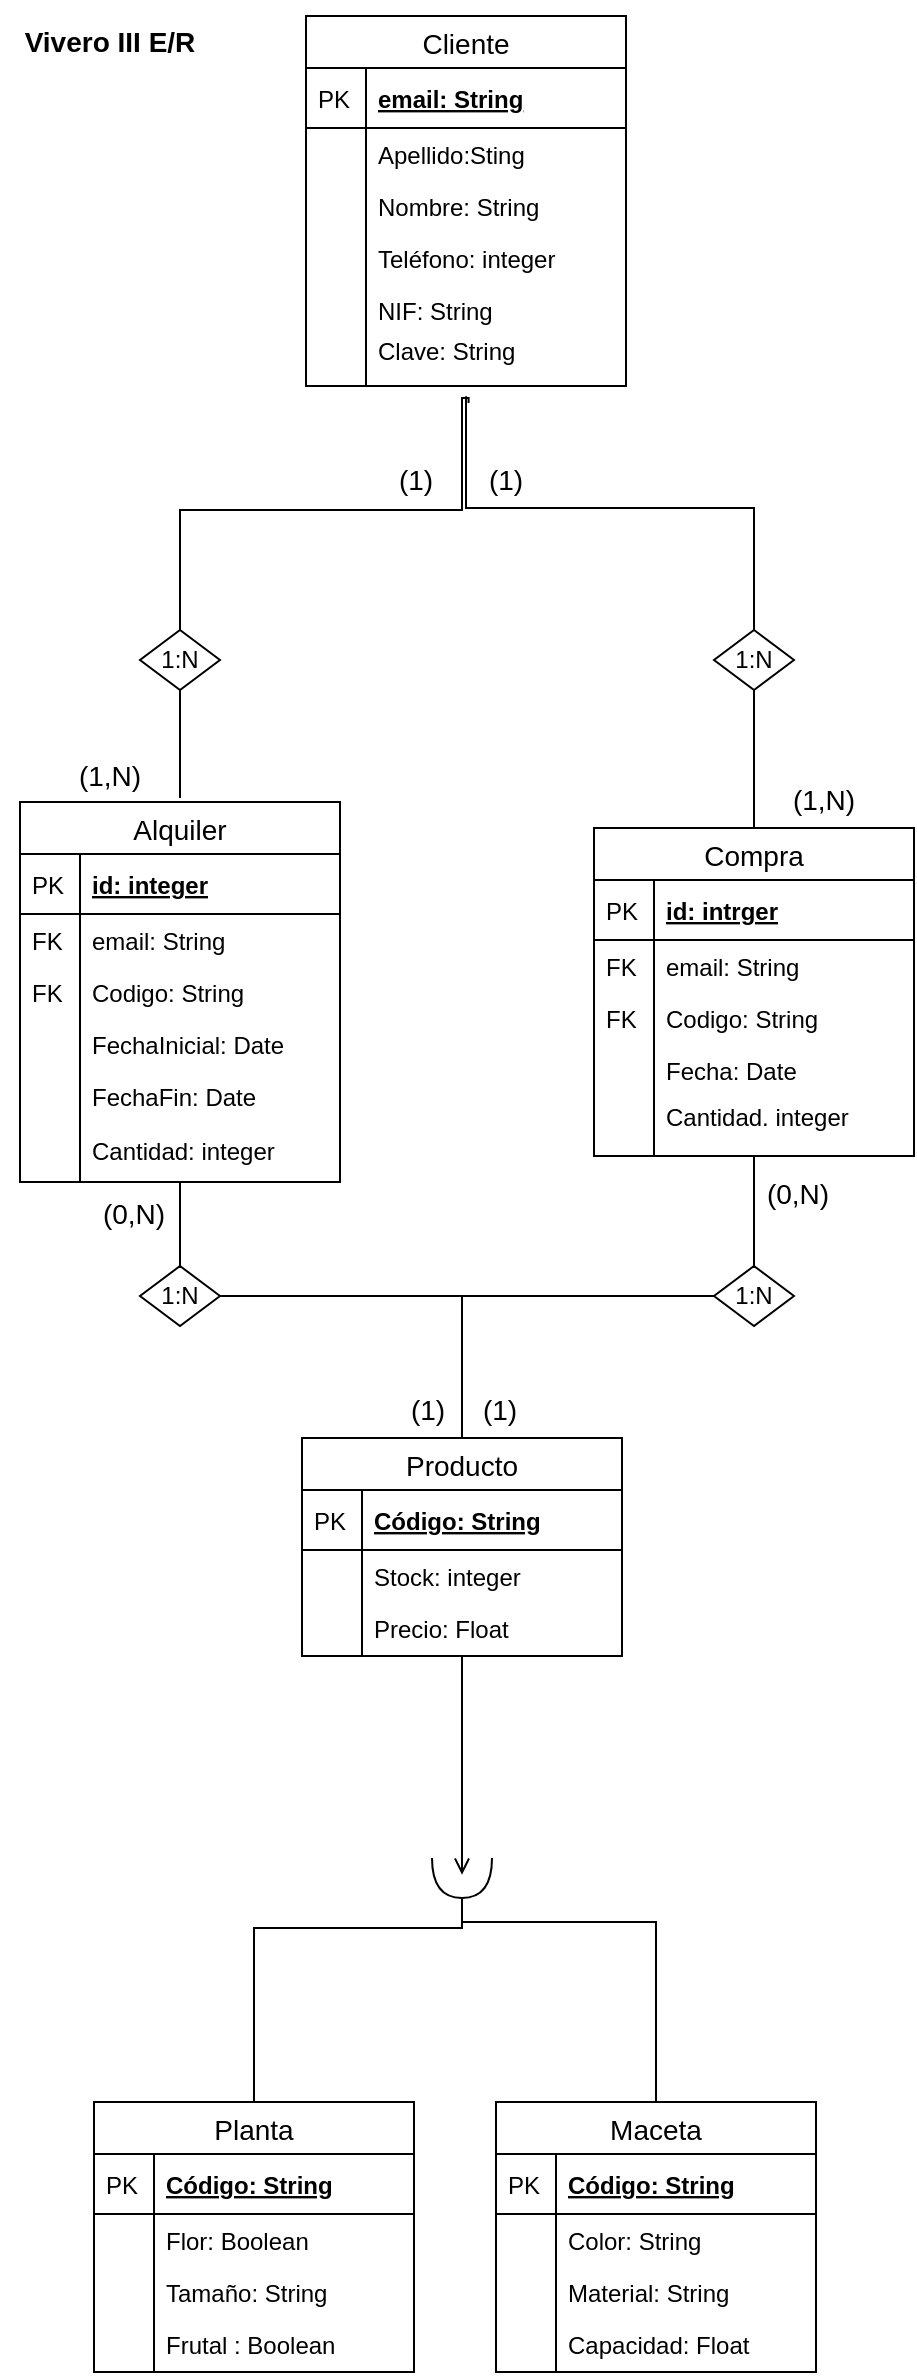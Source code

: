 <mxfile version="13.1.3" type="device"><diagram id="C5RBs43oDa-KdzZeNtuy" name="Page-1"><mxGraphModel dx="1209" dy="675" grid="0" gridSize="10" guides="1" tooltips="1" connect="1" arrows="1" fold="1" page="1" pageScale="1" pageWidth="1169" pageHeight="1654" background="#FFFFFF" math="0" shadow="0"><root><mxCell id="WIyWlLk6GJQsqaUBKTNV-0"/><mxCell id="WIyWlLk6GJQsqaUBKTNV-1" parent="WIyWlLk6GJQsqaUBKTNV-0"/><mxCell id="kn2Mh18gs2mvlW51bzr8-15" style="edgeStyle=orthogonalEdgeStyle;rounded=0;orthogonalLoop=1;jettySize=auto;html=1;endArrow=none;endFill=0;" parent="WIyWlLk6GJQsqaUBKTNV-1" source="9QsD1Dq1GooLeblat5jE-115" edge="1"><mxGeometry relative="1" as="geometry"><mxPoint x="261" y="959" as="targetPoint"/><mxPoint x="331" y="989" as="sourcePoint"/><Array as="points"><mxPoint x="358" y="971"/><mxPoint x="261" y="971"/></Array></mxGeometry></mxCell><mxCell id="kn2Mh18gs2mvlW51bzr8-14" style="edgeStyle=orthogonalEdgeStyle;rounded=0;orthogonalLoop=1;jettySize=auto;html=1;exitX=0.5;exitY=0;exitDx=0;exitDy=0;endArrow=none;endFill=0;" parent="WIyWlLk6GJQsqaUBKTNV-1" source="9QsD1Dq1GooLeblat5jE-128" edge="1"><mxGeometry relative="1" as="geometry"><mxPoint x="261" y="959" as="targetPoint"/><Array as="points"><mxPoint x="157" y="974"/><mxPoint x="261" y="974"/></Array><mxPoint x="191" y="989" as="sourcePoint"/></mxGeometry></mxCell><mxCell id="9QsD1Dq1GooLeblat5jE-112" style="edgeStyle=orthogonalEdgeStyle;rounded=0;orthogonalLoop=1;jettySize=auto;html=1;entryX=0.5;entryY=0;entryDx=0;entryDy=0;endArrow=none;endFill=0;" parent="WIyWlLk6GJQsqaUBKTNV-1" source="kn2Mh18gs2mvlW51bzr8-6" target="9QsD1Dq1GooLeblat5jE-93" edge="1"><mxGeometry relative="1" as="geometry"/></mxCell><mxCell id="kn2Mh18gs2mvlW51bzr8-6" value="1:N" style="shape=rhombus;perimeter=rhombusPerimeter;whiteSpace=wrap;html=1;align=center;" parent="WIyWlLk6GJQsqaUBKTNV-1" vertex="1"><mxGeometry x="387" y="643" width="40" height="30" as="geometry"/></mxCell><mxCell id="9QsD1Dq1GooLeblat5jE-113" style="edgeStyle=orthogonalEdgeStyle;rounded=0;orthogonalLoop=1;jettySize=auto;html=1;endArrow=none;endFill=0;" parent="WIyWlLk6GJQsqaUBKTNV-1" source="kn2Mh18gs2mvlW51bzr8-7" target="9QsD1Dq1GooLeblat5jE-93" edge="1"><mxGeometry relative="1" as="geometry"/></mxCell><mxCell id="kn2Mh18gs2mvlW51bzr8-7" value="1:N" style="shape=rhombus;perimeter=rhombusPerimeter;whiteSpace=wrap;html=1;align=center;" parent="WIyWlLk6GJQsqaUBKTNV-1" vertex="1"><mxGeometry x="100" y="643" width="40" height="30" as="geometry"/></mxCell><mxCell id="9QsD1Dq1GooLeblat5jE-54" style="edgeStyle=orthogonalEdgeStyle;rounded=0;orthogonalLoop=1;jettySize=auto;html=1;entryX=0.5;entryY=0;entryDx=0;entryDy=0;endArrow=none;endFill=0;" parent="WIyWlLk6GJQsqaUBKTNV-1" source="kn2Mh18gs2mvlW51bzr8-8" edge="1"><mxGeometry relative="1" as="geometry"><mxPoint x="120" y="409" as="targetPoint"/></mxGeometry></mxCell><mxCell id="kn2Mh18gs2mvlW51bzr8-8" value="1:N" style="shape=rhombus;perimeter=rhombusPerimeter;whiteSpace=wrap;html=1;align=center;" parent="WIyWlLk6GJQsqaUBKTNV-1" vertex="1"><mxGeometry x="100" y="325" width="40" height="30" as="geometry"/></mxCell><mxCell id="9QsD1Dq1GooLeblat5jE-87" style="edgeStyle=orthogonalEdgeStyle;rounded=0;orthogonalLoop=1;jettySize=auto;html=1;endArrow=none;endFill=0;" parent="WIyWlLk6GJQsqaUBKTNV-1" source="kn2Mh18gs2mvlW51bzr8-9" target="9QsD1Dq1GooLeblat5jE-74" edge="1"><mxGeometry relative="1" as="geometry"/></mxCell><mxCell id="kn2Mh18gs2mvlW51bzr8-9" value="1:N" style="shape=rhombus;perimeter=rhombusPerimeter;whiteSpace=wrap;html=1;align=center;" parent="WIyWlLk6GJQsqaUBKTNV-1" vertex="1"><mxGeometry x="387" y="325" width="40" height="30" as="geometry"/></mxCell><mxCell id="kn2Mh18gs2mvlW51bzr8-12" value="" style="endArrow=none;html=1;curved=1;" parent="WIyWlLk6GJQsqaUBKTNV-1" edge="1"><mxGeometry relative="1" as="geometry"><mxPoint x="246" y="939" as="sourcePoint"/><mxPoint x="276" y="939" as="targetPoint"/><Array as="points"><mxPoint x="246" y="959"/><mxPoint x="276" y="959"/></Array></mxGeometry></mxCell><mxCell id="kn2Mh18gs2mvlW51bzr8-27" value="(1,N)" style="text;align=center;verticalAlign=middle;spacingLeft=4;spacingRight=4;rotatable=0;points=[[0,0.5],[1,0.5]];portConstraint=eastwest;fontSize=14;" parent="WIyWlLk6GJQsqaUBKTNV-1" vertex="1"><mxGeometry x="427" y="399" width="30" height="20" as="geometry"/></mxCell><mxCell id="kn2Mh18gs2mvlW51bzr8-28" value="(1)" style="text;align=center;verticalAlign=middle;spacingLeft=4;spacingRight=4;rotatable=0;points=[[0,0.5],[1,0.5]];portConstraint=eastwest;fontSize=14;" parent="WIyWlLk6GJQsqaUBKTNV-1" vertex="1"><mxGeometry x="268" y="239" width="30" height="20" as="geometry"/></mxCell><mxCell id="kn2Mh18gs2mvlW51bzr8-30" value="(0,N)" style="text;align=center;verticalAlign=middle;spacingLeft=4;spacingRight=4;rotatable=0;points=[[0,0.5],[1,0.5]];portConstraint=eastwest;fontSize=14;" parent="WIyWlLk6GJQsqaUBKTNV-1" vertex="1"><mxGeometry x="82" y="606" width="30" height="20" as="geometry"/></mxCell><mxCell id="kn2Mh18gs2mvlW51bzr8-31" value="(0,N)" style="text;align=center;verticalAlign=middle;spacingLeft=4;spacingRight=4;rotatable=0;points=[[0,0.5],[1,0.5]];portConstraint=eastwest;fontSize=14;" parent="WIyWlLk6GJQsqaUBKTNV-1" vertex="1"><mxGeometry x="414" y="596" width="30" height="20" as="geometry"/></mxCell><mxCell id="kn2Mh18gs2mvlW51bzr8-34" value="Vivero III E/R" style="text;align=center;verticalAlign=middle;spacingLeft=4;spacingRight=4;rotatable=0;points=[[0,0.5],[1,0.5]];portConstraint=eastwest;fontSize=14;fontStyle=1" parent="WIyWlLk6GJQsqaUBKTNV-1" vertex="1"><mxGeometry x="30" y="10" width="110" height="40" as="geometry"/></mxCell><mxCell id="9QsD1Dq1GooLeblat5jE-13" style="edgeStyle=orthogonalEdgeStyle;rounded=0;orthogonalLoop=1;jettySize=auto;html=1;entryX=0.5;entryY=0;entryDx=0;entryDy=0;endArrow=none;endFill=0;exitX=0.508;exitY=1.167;exitDx=0;exitDy=0;exitPerimeter=0;" parent="WIyWlLk6GJQsqaUBKTNV-1" source="9QsD1Dq1GooLeblat5jE-9" target="kn2Mh18gs2mvlW51bzr8-8" edge="1"><mxGeometry relative="1" as="geometry"><Array as="points"><mxPoint x="261" y="209"/><mxPoint x="261" y="265"/><mxPoint x="120" y="265"/></Array></mxGeometry></mxCell><mxCell id="9QsD1Dq1GooLeblat5jE-14" style="edgeStyle=orthogonalEdgeStyle;rounded=0;orthogonalLoop=1;jettySize=auto;html=1;entryX=0.5;entryY=0;entryDx=0;entryDy=0;endArrow=none;endFill=0;exitX=0.5;exitY=1.1;exitDx=0;exitDy=0;exitPerimeter=0;" parent="WIyWlLk6GJQsqaUBKTNV-1" source="9QsD1Dq1GooLeblat5jE-9" target="kn2Mh18gs2mvlW51bzr8-9" edge="1"><mxGeometry relative="1" as="geometry"><Array as="points"><mxPoint x="263" y="208"/><mxPoint x="263" y="264"/><mxPoint x="407" y="264"/></Array></mxGeometry></mxCell><mxCell id="9QsD1Dq1GooLeblat5jE-89" style="edgeStyle=orthogonalEdgeStyle;rounded=0;orthogonalLoop=1;jettySize=auto;html=1;endArrow=none;endFill=0;" parent="WIyWlLk6GJQsqaUBKTNV-1" source="9QsD1Dq1GooLeblat5jE-57" target="kn2Mh18gs2mvlW51bzr8-7" edge="1"><mxGeometry relative="1" as="geometry"/></mxCell><mxCell id="9QsD1Dq1GooLeblat5jE-57" value="Alquiler" style="swimlane;fontStyle=0;childLayout=stackLayout;horizontal=1;startSize=26;horizontalStack=0;resizeParent=1;resizeParentMax=0;resizeLast=0;collapsible=1;marginBottom=0;align=center;fontSize=14;" parent="WIyWlLk6GJQsqaUBKTNV-1" vertex="1"><mxGeometry x="40" y="411" width="160" height="190" as="geometry"/></mxCell><mxCell id="9QsD1Dq1GooLeblat5jE-58" value="id: integer" style="shape=partialRectangle;top=0;left=0;right=0;bottom=1;align=left;verticalAlign=middle;fillColor=none;spacingLeft=34;spacingRight=4;overflow=hidden;rotatable=0;points=[[0,0.5],[1,0.5]];portConstraint=eastwest;dropTarget=0;fontStyle=5;fontSize=12;" parent="9QsD1Dq1GooLeblat5jE-57" vertex="1"><mxGeometry y="26" width="160" height="30" as="geometry"/></mxCell><mxCell id="9QsD1Dq1GooLeblat5jE-59" value="PK" style="shape=partialRectangle;top=0;left=0;bottom=0;fillColor=none;align=left;verticalAlign=middle;spacingLeft=4;spacingRight=4;overflow=hidden;rotatable=0;points=[];portConstraint=eastwest;part=1;fontSize=12;" parent="9QsD1Dq1GooLeblat5jE-58" vertex="1" connectable="0"><mxGeometry width="30" height="30" as="geometry"/></mxCell><mxCell id="9QsD1Dq1GooLeblat5jE-60" value="email: String" style="shape=partialRectangle;top=0;left=0;right=0;bottom=0;align=left;verticalAlign=top;fillColor=none;spacingLeft=34;spacingRight=4;overflow=hidden;rotatable=0;points=[[0,0.5],[1,0.5]];portConstraint=eastwest;dropTarget=0;fontSize=12;" parent="9QsD1Dq1GooLeblat5jE-57" vertex="1"><mxGeometry y="56" width="160" height="26" as="geometry"/></mxCell><mxCell id="9QsD1Dq1GooLeblat5jE-61" value="FK" style="shape=partialRectangle;top=0;left=0;bottom=0;fillColor=none;align=left;verticalAlign=top;spacingLeft=4;spacingRight=4;overflow=hidden;rotatable=0;points=[];portConstraint=eastwest;part=1;fontSize=12;" parent="9QsD1Dq1GooLeblat5jE-60" vertex="1" connectable="0"><mxGeometry width="30" height="26" as="geometry"/></mxCell><mxCell id="9QsD1Dq1GooLeblat5jE-62" value="Codigo: String" style="shape=partialRectangle;top=0;left=0;right=0;bottom=0;align=left;verticalAlign=top;fillColor=none;spacingLeft=34;spacingRight=4;overflow=hidden;rotatable=0;points=[[0,0.5],[1,0.5]];portConstraint=eastwest;dropTarget=0;fontSize=12;" parent="9QsD1Dq1GooLeblat5jE-57" vertex="1"><mxGeometry y="82" width="160" height="26" as="geometry"/></mxCell><mxCell id="9QsD1Dq1GooLeblat5jE-63" value="FK" style="shape=partialRectangle;top=0;left=0;bottom=0;fillColor=none;align=left;verticalAlign=top;spacingLeft=4;spacingRight=4;overflow=hidden;rotatable=0;points=[];portConstraint=eastwest;part=1;fontSize=12;" parent="9QsD1Dq1GooLeblat5jE-62" vertex="1" connectable="0"><mxGeometry width="30" height="26" as="geometry"/></mxCell><mxCell id="9QsD1Dq1GooLeblat5jE-64" value="FechaInicial: Date" style="shape=partialRectangle;top=0;left=0;right=0;bottom=0;align=left;verticalAlign=top;fillColor=none;spacingLeft=34;spacingRight=4;overflow=hidden;rotatable=0;points=[[0,0.5],[1,0.5]];portConstraint=eastwest;dropTarget=0;fontSize=12;" parent="9QsD1Dq1GooLeblat5jE-57" vertex="1"><mxGeometry y="108" width="160" height="26" as="geometry"/></mxCell><mxCell id="9QsD1Dq1GooLeblat5jE-65" value="" style="shape=partialRectangle;top=0;left=0;bottom=0;fillColor=none;align=left;verticalAlign=top;spacingLeft=4;spacingRight=4;overflow=hidden;rotatable=0;points=[];portConstraint=eastwest;part=1;fontSize=12;" parent="9QsD1Dq1GooLeblat5jE-64" vertex="1" connectable="0"><mxGeometry width="30" height="26" as="geometry"/></mxCell><mxCell id="9QsD1Dq1GooLeblat5jE-70" value="FechaFin: Date" style="shape=partialRectangle;top=0;left=0;right=0;bottom=0;align=left;verticalAlign=top;fillColor=none;spacingLeft=34;spacingRight=4;overflow=hidden;rotatable=0;points=[[0,0.5],[1,0.5]];portConstraint=eastwest;dropTarget=0;fontSize=12;" parent="9QsD1Dq1GooLeblat5jE-57" vertex="1"><mxGeometry y="134" width="160" height="55" as="geometry"/></mxCell><mxCell id="9QsD1Dq1GooLeblat5jE-71" value="" style="shape=partialRectangle;top=0;left=0;bottom=0;fillColor=none;align=left;verticalAlign=top;spacingLeft=4;spacingRight=4;overflow=hidden;rotatable=0;points=[];portConstraint=eastwest;part=1;fontSize=12;" parent="9QsD1Dq1GooLeblat5jE-70" vertex="1" connectable="0"><mxGeometry width="30" height="55.0" as="geometry"/></mxCell><mxCell id="9QsD1Dq1GooLeblat5jE-66" value="" style="shape=partialRectangle;top=0;left=0;right=0;bottom=0;align=left;verticalAlign=top;fillColor=none;spacingLeft=34;spacingRight=4;overflow=hidden;rotatable=0;points=[[0,0.5],[1,0.5]];portConstraint=eastwest;dropTarget=0;fontSize=12;" parent="9QsD1Dq1GooLeblat5jE-57" vertex="1"><mxGeometry y="189" width="160" height="1" as="geometry"/></mxCell><mxCell id="9QsD1Dq1GooLeblat5jE-67" value="" style="shape=partialRectangle;top=0;left=0;bottom=0;fillColor=none;align=left;verticalAlign=top;spacingLeft=4;spacingRight=4;overflow=hidden;rotatable=0;points=[];portConstraint=eastwest;part=1;fontSize=12;" parent="9QsD1Dq1GooLeblat5jE-66" vertex="1" connectable="0"><mxGeometry width="30" height="1" as="geometry"/></mxCell><mxCell id="9QsD1Dq1GooLeblat5jE-90" style="edgeStyle=orthogonalEdgeStyle;rounded=0;orthogonalLoop=1;jettySize=auto;html=1;endArrow=none;endFill=0;" parent="WIyWlLk6GJQsqaUBKTNV-1" source="9QsD1Dq1GooLeblat5jE-74" target="kn2Mh18gs2mvlW51bzr8-6" edge="1"><mxGeometry relative="1" as="geometry"/></mxCell><mxCell id="9QsD1Dq1GooLeblat5jE-74" value="Compra" style="swimlane;fontStyle=0;childLayout=stackLayout;horizontal=1;startSize=26;horizontalStack=0;resizeParent=1;resizeParentMax=0;resizeLast=0;collapsible=1;marginBottom=0;align=center;fontSize=14;" parent="WIyWlLk6GJQsqaUBKTNV-1" vertex="1"><mxGeometry x="327" y="424" width="160" height="164" as="geometry"/></mxCell><mxCell id="9QsD1Dq1GooLeblat5jE-75" value="id: intrger" style="shape=partialRectangle;top=0;left=0;right=0;bottom=1;align=left;verticalAlign=middle;fillColor=none;spacingLeft=34;spacingRight=4;overflow=hidden;rotatable=0;points=[[0,0.5],[1,0.5]];portConstraint=eastwest;dropTarget=0;fontStyle=5;fontSize=12;" parent="9QsD1Dq1GooLeblat5jE-74" vertex="1"><mxGeometry y="26" width="160" height="30" as="geometry"/></mxCell><mxCell id="9QsD1Dq1GooLeblat5jE-76" value="PK" style="shape=partialRectangle;top=0;left=0;bottom=0;fillColor=none;align=left;verticalAlign=middle;spacingLeft=4;spacingRight=4;overflow=hidden;rotatable=0;points=[];portConstraint=eastwest;part=1;fontSize=12;" parent="9QsD1Dq1GooLeblat5jE-75" vertex="1" connectable="0"><mxGeometry width="30" height="30" as="geometry"/></mxCell><mxCell id="9QsD1Dq1GooLeblat5jE-77" value="email: String" style="shape=partialRectangle;top=0;left=0;right=0;bottom=0;align=left;verticalAlign=top;fillColor=none;spacingLeft=34;spacingRight=4;overflow=hidden;rotatable=0;points=[[0,0.5],[1,0.5]];portConstraint=eastwest;dropTarget=0;fontSize=12;" parent="9QsD1Dq1GooLeblat5jE-74" vertex="1"><mxGeometry y="56" width="160" height="26" as="geometry"/></mxCell><mxCell id="9QsD1Dq1GooLeblat5jE-78" value="FK" style="shape=partialRectangle;top=0;left=0;bottom=0;fillColor=none;align=left;verticalAlign=top;spacingLeft=4;spacingRight=4;overflow=hidden;rotatable=0;points=[];portConstraint=eastwest;part=1;fontSize=12;" parent="9QsD1Dq1GooLeblat5jE-77" vertex="1" connectable="0"><mxGeometry width="30" height="26" as="geometry"/></mxCell><mxCell id="9QsD1Dq1GooLeblat5jE-79" value="Codigo: String" style="shape=partialRectangle;top=0;left=0;right=0;bottom=0;align=left;verticalAlign=top;fillColor=none;spacingLeft=34;spacingRight=4;overflow=hidden;rotatable=0;points=[[0,0.5],[1,0.5]];portConstraint=eastwest;dropTarget=0;fontSize=12;" parent="9QsD1Dq1GooLeblat5jE-74" vertex="1"><mxGeometry y="82" width="160" height="26" as="geometry"/></mxCell><mxCell id="9QsD1Dq1GooLeblat5jE-80" value="FK" style="shape=partialRectangle;top=0;left=0;bottom=0;fillColor=none;align=left;verticalAlign=top;spacingLeft=4;spacingRight=4;overflow=hidden;rotatable=0;points=[];portConstraint=eastwest;part=1;fontSize=12;" parent="9QsD1Dq1GooLeblat5jE-79" vertex="1" connectable="0"><mxGeometry width="30" height="26" as="geometry"/></mxCell><mxCell id="9QsD1Dq1GooLeblat5jE-81" value="Fecha: Date" style="shape=partialRectangle;top=0;left=0;right=0;bottom=0;align=left;verticalAlign=top;fillColor=none;spacingLeft=34;spacingRight=4;overflow=hidden;rotatable=0;points=[[0,0.5],[1,0.5]];portConstraint=eastwest;dropTarget=0;fontSize=12;" parent="9QsD1Dq1GooLeblat5jE-74" vertex="1"><mxGeometry y="108" width="160" height="55" as="geometry"/></mxCell><mxCell id="9QsD1Dq1GooLeblat5jE-82" value="" style="shape=partialRectangle;top=0;left=0;bottom=0;fillColor=none;align=left;verticalAlign=top;spacingLeft=4;spacingRight=4;overflow=hidden;rotatable=0;points=[];portConstraint=eastwest;part=1;fontSize=12;" parent="9QsD1Dq1GooLeblat5jE-81" vertex="1" connectable="0"><mxGeometry width="30" height="55" as="geometry"/></mxCell><mxCell id="9QsD1Dq1GooLeblat5jE-85" value="" style="shape=partialRectangle;top=0;left=0;right=0;bottom=0;align=left;verticalAlign=top;fillColor=none;spacingLeft=34;spacingRight=4;overflow=hidden;rotatable=0;points=[[0,0.5],[1,0.5]];portConstraint=eastwest;dropTarget=0;fontSize=12;" parent="9QsD1Dq1GooLeblat5jE-74" vertex="1"><mxGeometry y="163" width="160" height="1" as="geometry"/></mxCell><mxCell id="9QsD1Dq1GooLeblat5jE-86" value="" style="shape=partialRectangle;top=0;left=0;bottom=0;fillColor=none;align=left;verticalAlign=top;spacingLeft=4;spacingRight=4;overflow=hidden;rotatable=0;points=[];portConstraint=eastwest;part=1;fontSize=12;" parent="9QsD1Dq1GooLeblat5jE-85" vertex="1" connectable="0"><mxGeometry width="30" height="1" as="geometry"/></mxCell><mxCell id="9QsD1Dq1GooLeblat5jE-114" style="edgeStyle=orthogonalEdgeStyle;rounded=0;orthogonalLoop=1;jettySize=auto;html=1;endArrow=open;endFill=0;" parent="WIyWlLk6GJQsqaUBKTNV-1" source="9QsD1Dq1GooLeblat5jE-93" edge="1"><mxGeometry relative="1" as="geometry"><mxPoint x="261" y="947.333" as="targetPoint"/></mxGeometry></mxCell><mxCell id="9QsD1Dq1GooLeblat5jE-0" value="Cliente" style="swimlane;fontStyle=0;childLayout=stackLayout;horizontal=1;startSize=26;horizontalStack=0;resizeParent=1;resizeParentMax=0;resizeLast=0;collapsible=1;marginBottom=0;align=center;fontSize=14;" parent="WIyWlLk6GJQsqaUBKTNV-1" vertex="1"><mxGeometry x="183" y="18" width="160" height="185" as="geometry"/></mxCell><mxCell id="9QsD1Dq1GooLeblat5jE-1" value="email: String" style="shape=partialRectangle;top=0;left=0;right=0;bottom=1;align=left;verticalAlign=middle;fillColor=none;spacingLeft=34;spacingRight=4;overflow=hidden;rotatable=0;points=[[0,0.5],[1,0.5]];portConstraint=eastwest;dropTarget=0;fontStyle=5;fontSize=12;" parent="9QsD1Dq1GooLeblat5jE-0" vertex="1"><mxGeometry y="26" width="160" height="30" as="geometry"/></mxCell><mxCell id="9QsD1Dq1GooLeblat5jE-2" value="PK" style="shape=partialRectangle;top=0;left=0;bottom=0;fillColor=none;align=left;verticalAlign=middle;spacingLeft=4;spacingRight=4;overflow=hidden;rotatable=0;points=[];portConstraint=eastwest;part=1;fontSize=12;" parent="9QsD1Dq1GooLeblat5jE-1" vertex="1" connectable="0"><mxGeometry width="30" height="30" as="geometry"/></mxCell><mxCell id="9QsD1Dq1GooLeblat5jE-5" value="Apellido:Sting" style="shape=partialRectangle;top=0;left=0;right=0;bottom=0;align=left;verticalAlign=top;fillColor=none;spacingLeft=34;spacingRight=4;overflow=hidden;rotatable=0;points=[[0,0.5],[1,0.5]];portConstraint=eastwest;dropTarget=0;fontSize=12;" parent="9QsD1Dq1GooLeblat5jE-0" vertex="1"><mxGeometry y="56" width="160" height="26" as="geometry"/></mxCell><mxCell id="9QsD1Dq1GooLeblat5jE-6" value="" style="shape=partialRectangle;top=0;left=0;bottom=0;fillColor=none;align=left;verticalAlign=top;spacingLeft=4;spacingRight=4;overflow=hidden;rotatable=0;points=[];portConstraint=eastwest;part=1;fontSize=12;" parent="9QsD1Dq1GooLeblat5jE-5" vertex="1" connectable="0"><mxGeometry width="30" height="26" as="geometry"/></mxCell><mxCell id="9QsD1Dq1GooLeblat5jE-3" value="Nombre: String" style="shape=partialRectangle;top=0;left=0;right=0;bottom=0;align=left;verticalAlign=top;fillColor=none;spacingLeft=34;spacingRight=4;overflow=hidden;rotatable=0;points=[[0,0.5],[1,0.5]];portConstraint=eastwest;dropTarget=0;fontSize=12;" parent="9QsD1Dq1GooLeblat5jE-0" vertex="1"><mxGeometry y="82" width="160" height="26" as="geometry"/></mxCell><mxCell id="9QsD1Dq1GooLeblat5jE-4" value="" style="shape=partialRectangle;top=0;left=0;bottom=0;fillColor=none;align=left;verticalAlign=top;spacingLeft=4;spacingRight=4;overflow=hidden;rotatable=0;points=[];portConstraint=eastwest;part=1;fontSize=12;" parent="9QsD1Dq1GooLeblat5jE-3" vertex="1" connectable="0"><mxGeometry width="30" height="26" as="geometry"/></mxCell><mxCell id="9QsD1Dq1GooLeblat5jE-7" value="Teléfono: integer" style="shape=partialRectangle;top=0;left=0;right=0;bottom=0;align=left;verticalAlign=top;fillColor=none;spacingLeft=34;spacingRight=4;overflow=hidden;rotatable=0;points=[[0,0.5],[1,0.5]];portConstraint=eastwest;dropTarget=0;fontSize=12;" parent="9QsD1Dq1GooLeblat5jE-0" vertex="1"><mxGeometry y="108" width="160" height="26" as="geometry"/></mxCell><mxCell id="9QsD1Dq1GooLeblat5jE-8" value="" style="shape=partialRectangle;top=0;left=0;bottom=0;fillColor=none;align=left;verticalAlign=top;spacingLeft=4;spacingRight=4;overflow=hidden;rotatable=0;points=[];portConstraint=eastwest;part=1;fontSize=12;" parent="9QsD1Dq1GooLeblat5jE-7" vertex="1" connectable="0"><mxGeometry width="30" height="26" as="geometry"/></mxCell><mxCell id="9QsD1Dq1GooLeblat5jE-9" value="NIF: String" style="shape=partialRectangle;top=0;left=0;right=0;bottom=0;align=left;verticalAlign=top;fillColor=none;spacingLeft=34;spacingRight=4;overflow=hidden;rotatable=0;points=[[0,0.5],[1,0.5]];portConstraint=eastwest;dropTarget=0;fontSize=12;" parent="9QsD1Dq1GooLeblat5jE-0" vertex="1"><mxGeometry y="134" width="160" height="51" as="geometry"/></mxCell><mxCell id="9QsD1Dq1GooLeblat5jE-10" value="" style="shape=partialRectangle;top=0;left=0;bottom=0;fillColor=none;align=left;verticalAlign=top;spacingLeft=4;spacingRight=4;overflow=hidden;rotatable=0;points=[];portConstraint=eastwest;part=1;fontSize=12;" parent="9QsD1Dq1GooLeblat5jE-9" vertex="1" connectable="0"><mxGeometry width="30" height="51.0" as="geometry"/></mxCell><mxCell id="9QsD1Dq1GooLeblat5jE-93" value="Producto" style="swimlane;fontStyle=0;childLayout=stackLayout;horizontal=1;startSize=26;horizontalStack=0;resizeParent=1;resizeParentMax=0;resizeLast=0;collapsible=1;marginBottom=0;align=center;fontSize=14;" parent="WIyWlLk6GJQsqaUBKTNV-1" vertex="1"><mxGeometry x="181" y="729" width="160" height="109" as="geometry"/></mxCell><mxCell id="9QsD1Dq1GooLeblat5jE-94" value="Código: String" style="shape=partialRectangle;top=0;left=0;right=0;bottom=1;align=left;verticalAlign=middle;fillColor=none;spacingLeft=34;spacingRight=4;overflow=hidden;rotatable=0;points=[[0,0.5],[1,0.5]];portConstraint=eastwest;dropTarget=0;fontStyle=5;fontSize=12;" parent="9QsD1Dq1GooLeblat5jE-93" vertex="1"><mxGeometry y="26" width="160" height="30" as="geometry"/></mxCell><mxCell id="9QsD1Dq1GooLeblat5jE-95" value="PK" style="shape=partialRectangle;top=0;left=0;bottom=0;fillColor=none;align=left;verticalAlign=middle;spacingLeft=4;spacingRight=4;overflow=hidden;rotatable=0;points=[];portConstraint=eastwest;part=1;fontSize=12;" parent="9QsD1Dq1GooLeblat5jE-94" vertex="1" connectable="0"><mxGeometry width="30" height="30" as="geometry"/></mxCell><mxCell id="9QsD1Dq1GooLeblat5jE-96" value="Stock: integer" style="shape=partialRectangle;top=0;left=0;right=0;bottom=0;align=left;verticalAlign=top;fillColor=none;spacingLeft=34;spacingRight=4;overflow=hidden;rotatable=0;points=[[0,0.5],[1,0.5]];portConstraint=eastwest;dropTarget=0;fontSize=12;" parent="9QsD1Dq1GooLeblat5jE-93" vertex="1"><mxGeometry y="56" width="160" height="26" as="geometry"/></mxCell><mxCell id="9QsD1Dq1GooLeblat5jE-97" value="" style="shape=partialRectangle;top=0;left=0;bottom=0;fillColor=none;align=left;verticalAlign=top;spacingLeft=4;spacingRight=4;overflow=hidden;rotatable=0;points=[];portConstraint=eastwest;part=1;fontSize=12;" parent="9QsD1Dq1GooLeblat5jE-96" vertex="1" connectable="0"><mxGeometry width="30" height="26" as="geometry"/></mxCell><mxCell id="9QsD1Dq1GooLeblat5jE-98" value="Precio: Float" style="shape=partialRectangle;top=0;left=0;right=0;bottom=0;align=left;verticalAlign=top;fillColor=none;spacingLeft=34;spacingRight=4;overflow=hidden;rotatable=0;points=[[0,0.5],[1,0.5]];portConstraint=eastwest;dropTarget=0;fontSize=12;" parent="9QsD1Dq1GooLeblat5jE-93" vertex="1"><mxGeometry y="82" width="160" height="26" as="geometry"/></mxCell><mxCell id="9QsD1Dq1GooLeblat5jE-99" value="" style="shape=partialRectangle;top=0;left=0;bottom=0;fillColor=none;align=left;verticalAlign=top;spacingLeft=4;spacingRight=4;overflow=hidden;rotatable=0;points=[];portConstraint=eastwest;part=1;fontSize=12;" parent="9QsD1Dq1GooLeblat5jE-98" vertex="1" connectable="0"><mxGeometry width="30" height="26" as="geometry"/></mxCell><mxCell id="9QsD1Dq1GooLeblat5jE-104" value="" style="shape=partialRectangle;top=0;left=0;right=0;bottom=0;align=left;verticalAlign=top;fillColor=none;spacingLeft=34;spacingRight=4;overflow=hidden;rotatable=0;points=[[0,0.5],[1,0.5]];portConstraint=eastwest;dropTarget=0;fontSize=12;" parent="9QsD1Dq1GooLeblat5jE-93" vertex="1"><mxGeometry y="108" width="160" height="1" as="geometry"/></mxCell><mxCell id="9QsD1Dq1GooLeblat5jE-105" value="" style="shape=partialRectangle;top=0;left=0;bottom=0;fillColor=none;align=left;verticalAlign=top;spacingLeft=4;spacingRight=4;overflow=hidden;rotatable=0;points=[];portConstraint=eastwest;part=1;fontSize=12;" parent="9QsD1Dq1GooLeblat5jE-104" vertex="1" connectable="0"><mxGeometry width="30" height="1" as="geometry"/></mxCell><mxCell id="9QsD1Dq1GooLeblat5jE-106" value="Cantidad: integer" style="shape=partialRectangle;top=0;left=0;right=0;bottom=0;align=left;verticalAlign=top;fillColor=none;spacingLeft=34;spacingRight=4;overflow=hidden;rotatable=0;points=[[0,0.5],[1,0.5]];portConstraint=eastwest;dropTarget=0;fontSize=12;" parent="WIyWlLk6GJQsqaUBKTNV-1" vertex="1"><mxGeometry x="40" y="572" width="160" height="26" as="geometry"/></mxCell><mxCell id="9QsD1Dq1GooLeblat5jE-107" value="" style="shape=partialRectangle;top=0;left=0;bottom=0;fillColor=none;align=left;verticalAlign=top;spacingLeft=4;spacingRight=4;overflow=hidden;rotatable=0;points=[];portConstraint=eastwest;part=1;fontSize=12;" parent="9QsD1Dq1GooLeblat5jE-106" vertex="1" connectable="0"><mxGeometry width="30" height="26" as="geometry"/></mxCell><mxCell id="9QsD1Dq1GooLeblat5jE-108" value="Cantidad. integer" style="shape=partialRectangle;top=0;left=0;right=0;bottom=0;align=left;verticalAlign=top;fillColor=none;spacingLeft=34;spacingRight=4;overflow=hidden;rotatable=0;points=[[0,0.5],[1,0.5]];portConstraint=eastwest;dropTarget=0;fontSize=12;" parent="WIyWlLk6GJQsqaUBKTNV-1" vertex="1"><mxGeometry x="327" y="555" width="160" height="26" as="geometry"/></mxCell><mxCell id="9QsD1Dq1GooLeblat5jE-109" value="" style="shape=partialRectangle;top=0;left=0;bottom=0;fillColor=none;align=left;verticalAlign=top;spacingLeft=4;spacingRight=4;overflow=hidden;rotatable=0;points=[];portConstraint=eastwest;part=1;fontSize=12;" parent="9QsD1Dq1GooLeblat5jE-108" vertex="1" connectable="0"><mxGeometry width="30" height="26" as="geometry"/></mxCell><mxCell id="9QsD1Dq1GooLeblat5jE-115" value="Maceta" style="swimlane;fontStyle=0;childLayout=stackLayout;horizontal=1;startSize=26;horizontalStack=0;resizeParent=1;resizeParentMax=0;resizeLast=0;collapsible=1;marginBottom=0;align=center;fontSize=14;" parent="WIyWlLk6GJQsqaUBKTNV-1" vertex="1"><mxGeometry x="278" y="1061" width="160" height="135" as="geometry"/></mxCell><mxCell id="9QsD1Dq1GooLeblat5jE-116" value="Código: String" style="shape=partialRectangle;top=0;left=0;right=0;bottom=1;align=left;verticalAlign=middle;fillColor=none;spacingLeft=34;spacingRight=4;overflow=hidden;rotatable=0;points=[[0,0.5],[1,0.5]];portConstraint=eastwest;dropTarget=0;fontStyle=5;fontSize=12;" parent="9QsD1Dq1GooLeblat5jE-115" vertex="1"><mxGeometry y="26" width="160" height="30" as="geometry"/></mxCell><mxCell id="9QsD1Dq1GooLeblat5jE-117" value="PK" style="shape=partialRectangle;top=0;left=0;bottom=0;fillColor=none;align=left;verticalAlign=middle;spacingLeft=4;spacingRight=4;overflow=hidden;rotatable=0;points=[];portConstraint=eastwest;part=1;fontSize=12;" parent="9QsD1Dq1GooLeblat5jE-116" vertex="1" connectable="0"><mxGeometry width="30" height="30" as="geometry"/></mxCell><mxCell id="9QsD1Dq1GooLeblat5jE-118" value="Color: String" style="shape=partialRectangle;top=0;left=0;right=0;bottom=0;align=left;verticalAlign=top;fillColor=none;spacingLeft=34;spacingRight=4;overflow=hidden;rotatable=0;points=[[0,0.5],[1,0.5]];portConstraint=eastwest;dropTarget=0;fontSize=12;" parent="9QsD1Dq1GooLeblat5jE-115" vertex="1"><mxGeometry y="56" width="160" height="26" as="geometry"/></mxCell><mxCell id="9QsD1Dq1GooLeblat5jE-119" value="" style="shape=partialRectangle;top=0;left=0;bottom=0;fillColor=none;align=left;verticalAlign=top;spacingLeft=4;spacingRight=4;overflow=hidden;rotatable=0;points=[];portConstraint=eastwest;part=1;fontSize=12;" parent="9QsD1Dq1GooLeblat5jE-118" vertex="1" connectable="0"><mxGeometry width="30" height="26" as="geometry"/></mxCell><mxCell id="9QsD1Dq1GooLeblat5jE-120" value="Material: String" style="shape=partialRectangle;top=0;left=0;right=0;bottom=0;align=left;verticalAlign=top;fillColor=none;spacingLeft=34;spacingRight=4;overflow=hidden;rotatable=0;points=[[0,0.5],[1,0.5]];portConstraint=eastwest;dropTarget=0;fontSize=12;" parent="9QsD1Dq1GooLeblat5jE-115" vertex="1"><mxGeometry y="82" width="160" height="26" as="geometry"/></mxCell><mxCell id="9QsD1Dq1GooLeblat5jE-121" value="" style="shape=partialRectangle;top=0;left=0;bottom=0;fillColor=none;align=left;verticalAlign=top;spacingLeft=4;spacingRight=4;overflow=hidden;rotatable=0;points=[];portConstraint=eastwest;part=1;fontSize=12;" parent="9QsD1Dq1GooLeblat5jE-120" vertex="1" connectable="0"><mxGeometry width="30" height="26" as="geometry"/></mxCell><mxCell id="9QsD1Dq1GooLeblat5jE-122" value="Capacidad: Float" style="shape=partialRectangle;top=0;left=0;right=0;bottom=0;align=left;verticalAlign=top;fillColor=none;spacingLeft=34;spacingRight=4;overflow=hidden;rotatable=0;points=[[0,0.5],[1,0.5]];portConstraint=eastwest;dropTarget=0;fontSize=12;" parent="9QsD1Dq1GooLeblat5jE-115" vertex="1"><mxGeometry y="108" width="160" height="26" as="geometry"/></mxCell><mxCell id="9QsD1Dq1GooLeblat5jE-123" value="" style="shape=partialRectangle;top=0;left=0;bottom=0;fillColor=none;align=left;verticalAlign=top;spacingLeft=4;spacingRight=4;overflow=hidden;rotatable=0;points=[];portConstraint=eastwest;part=1;fontSize=12;" parent="9QsD1Dq1GooLeblat5jE-122" vertex="1" connectable="0"><mxGeometry width="30" height="26" as="geometry"/></mxCell><mxCell id="9QsD1Dq1GooLeblat5jE-126" value="" style="shape=partialRectangle;top=0;left=0;right=0;bottom=0;align=left;verticalAlign=top;fillColor=none;spacingLeft=34;spacingRight=4;overflow=hidden;rotatable=0;points=[[0,0.5],[1,0.5]];portConstraint=eastwest;dropTarget=0;fontSize=12;" parent="9QsD1Dq1GooLeblat5jE-115" vertex="1"><mxGeometry y="134" width="160" height="1" as="geometry"/></mxCell><mxCell id="9QsD1Dq1GooLeblat5jE-127" value="" style="shape=partialRectangle;top=0;left=0;bottom=0;fillColor=none;align=left;verticalAlign=top;spacingLeft=4;spacingRight=4;overflow=hidden;rotatable=0;points=[];portConstraint=eastwest;part=1;fontSize=12;" parent="9QsD1Dq1GooLeblat5jE-126" vertex="1" connectable="0"><mxGeometry width="30" height="1" as="geometry"/></mxCell><mxCell id="9QsD1Dq1GooLeblat5jE-128" value="Planta" style="swimlane;fontStyle=0;childLayout=stackLayout;horizontal=1;startSize=26;horizontalStack=0;resizeParent=1;resizeParentMax=0;resizeLast=0;collapsible=1;marginBottom=0;align=center;fontSize=14;" parent="WIyWlLk6GJQsqaUBKTNV-1" vertex="1"><mxGeometry x="77" y="1061" width="160" height="135" as="geometry"/></mxCell><mxCell id="9QsD1Dq1GooLeblat5jE-129" value="Código: String" style="shape=partialRectangle;top=0;left=0;right=0;bottom=1;align=left;verticalAlign=middle;fillColor=none;spacingLeft=34;spacingRight=4;overflow=hidden;rotatable=0;points=[[0,0.5],[1,0.5]];portConstraint=eastwest;dropTarget=0;fontStyle=5;fontSize=12;" parent="9QsD1Dq1GooLeblat5jE-128" vertex="1"><mxGeometry y="26" width="160" height="30" as="geometry"/></mxCell><mxCell id="9QsD1Dq1GooLeblat5jE-130" value="PK" style="shape=partialRectangle;top=0;left=0;bottom=0;fillColor=none;align=left;verticalAlign=middle;spacingLeft=4;spacingRight=4;overflow=hidden;rotatable=0;points=[];portConstraint=eastwest;part=1;fontSize=12;" parent="9QsD1Dq1GooLeblat5jE-129" vertex="1" connectable="0"><mxGeometry width="30" height="30" as="geometry"/></mxCell><mxCell id="9QsD1Dq1GooLeblat5jE-131" value="Flor: Boolean" style="shape=partialRectangle;top=0;left=0;right=0;bottom=0;align=left;verticalAlign=top;fillColor=none;spacingLeft=34;spacingRight=4;overflow=hidden;rotatable=0;points=[[0,0.5],[1,0.5]];portConstraint=eastwest;dropTarget=0;fontSize=12;" parent="9QsD1Dq1GooLeblat5jE-128" vertex="1"><mxGeometry y="56" width="160" height="26" as="geometry"/></mxCell><mxCell id="9QsD1Dq1GooLeblat5jE-132" value="" style="shape=partialRectangle;top=0;left=0;bottom=0;fillColor=none;align=left;verticalAlign=top;spacingLeft=4;spacingRight=4;overflow=hidden;rotatable=0;points=[];portConstraint=eastwest;part=1;fontSize=12;" parent="9QsD1Dq1GooLeblat5jE-131" vertex="1" connectable="0"><mxGeometry width="30" height="26" as="geometry"/></mxCell><mxCell id="9QsD1Dq1GooLeblat5jE-133" value="Tamaño: String" style="shape=partialRectangle;top=0;left=0;right=0;bottom=0;align=left;verticalAlign=top;fillColor=none;spacingLeft=34;spacingRight=4;overflow=hidden;rotatable=0;points=[[0,0.5],[1,0.5]];portConstraint=eastwest;dropTarget=0;fontSize=12;" parent="9QsD1Dq1GooLeblat5jE-128" vertex="1"><mxGeometry y="82" width="160" height="26" as="geometry"/></mxCell><mxCell id="9QsD1Dq1GooLeblat5jE-134" value="" style="shape=partialRectangle;top=0;left=0;bottom=0;fillColor=none;align=left;verticalAlign=top;spacingLeft=4;spacingRight=4;overflow=hidden;rotatable=0;points=[];portConstraint=eastwest;part=1;fontSize=12;" parent="9QsD1Dq1GooLeblat5jE-133" vertex="1" connectable="0"><mxGeometry width="30" height="26" as="geometry"/></mxCell><mxCell id="9QsD1Dq1GooLeblat5jE-135" value="Frutal : Boolean" style="shape=partialRectangle;top=0;left=0;right=0;bottom=0;align=left;verticalAlign=top;fillColor=none;spacingLeft=34;spacingRight=4;overflow=hidden;rotatable=0;points=[[0,0.5],[1,0.5]];portConstraint=eastwest;dropTarget=0;fontSize=12;" parent="9QsD1Dq1GooLeblat5jE-128" vertex="1"><mxGeometry y="108" width="160" height="26" as="geometry"/></mxCell><mxCell id="9QsD1Dq1GooLeblat5jE-136" value="" style="shape=partialRectangle;top=0;left=0;bottom=0;fillColor=none;align=left;verticalAlign=top;spacingLeft=4;spacingRight=4;overflow=hidden;rotatable=0;points=[];portConstraint=eastwest;part=1;fontSize=12;" parent="9QsD1Dq1GooLeblat5jE-135" vertex="1" connectable="0"><mxGeometry width="30" height="26" as="geometry"/></mxCell><mxCell id="9QsD1Dq1GooLeblat5jE-139" value="" style="shape=partialRectangle;top=0;left=0;right=0;bottom=0;align=left;verticalAlign=top;fillColor=none;spacingLeft=34;spacingRight=4;overflow=hidden;rotatable=0;points=[[0,0.5],[1,0.5]];portConstraint=eastwest;dropTarget=0;fontSize=12;" parent="9QsD1Dq1GooLeblat5jE-128" vertex="1"><mxGeometry y="134" width="160" height="1" as="geometry"/></mxCell><mxCell id="9QsD1Dq1GooLeblat5jE-140" value="" style="shape=partialRectangle;top=0;left=0;bottom=0;fillColor=none;align=left;verticalAlign=top;spacingLeft=4;spacingRight=4;overflow=hidden;rotatable=0;points=[];portConstraint=eastwest;part=1;fontSize=12;" parent="9QsD1Dq1GooLeblat5jE-139" vertex="1" connectable="0"><mxGeometry width="30" height="1" as="geometry"/></mxCell><mxCell id="9QsD1Dq1GooLeblat5jE-141" value="(1,N)" style="text;align=center;verticalAlign=middle;spacingLeft=4;spacingRight=4;rotatable=0;points=[[0,0.5],[1,0.5]];portConstraint=eastwest;fontSize=14;" parent="WIyWlLk6GJQsqaUBKTNV-1" vertex="1"><mxGeometry x="70" y="387" width="30" height="20" as="geometry"/></mxCell><mxCell id="9QsD1Dq1GooLeblat5jE-142" value="(1)" style="text;align=center;verticalAlign=middle;spacingLeft=4;spacingRight=4;rotatable=0;points=[[0,0.5],[1,0.5]];portConstraint=eastwest;fontSize=14;" parent="WIyWlLk6GJQsqaUBKTNV-1" vertex="1"><mxGeometry x="223" y="239" width="30" height="20" as="geometry"/></mxCell><mxCell id="9QsD1Dq1GooLeblat5jE-143" value="(1)" style="text;align=center;verticalAlign=middle;spacingLeft=4;spacingRight=4;rotatable=0;points=[[0,0.5],[1,0.5]];portConstraint=eastwest;fontSize=14;" parent="WIyWlLk6GJQsqaUBKTNV-1" vertex="1"><mxGeometry x="265" y="704" width="30" height="20" as="geometry"/></mxCell><mxCell id="9QsD1Dq1GooLeblat5jE-144" value="(1)" style="text;align=center;verticalAlign=middle;spacingLeft=4;spacingRight=4;rotatable=0;points=[[0,0.5],[1,0.5]];portConstraint=eastwest;fontSize=14;" parent="WIyWlLk6GJQsqaUBKTNV-1" vertex="1"><mxGeometry x="229" y="704" width="30" height="20" as="geometry"/></mxCell><mxCell id="K3huFu-mPMRIYgIC6PEm-0" value="Clave: String" style="shape=partialRectangle;top=0;left=0;right=0;bottom=0;align=left;verticalAlign=top;fillColor=none;spacingLeft=34;spacingRight=4;overflow=hidden;rotatable=0;points=[[0,0.5],[1,0.5]];portConstraint=eastwest;dropTarget=0;fontSize=12;" vertex="1" parent="WIyWlLk6GJQsqaUBKTNV-1"><mxGeometry x="183" y="172" width="160" height="26" as="geometry"/></mxCell><mxCell id="K3huFu-mPMRIYgIC6PEm-1" value="" style="shape=partialRectangle;top=0;left=0;bottom=0;fillColor=none;align=left;verticalAlign=top;spacingLeft=4;spacingRight=4;overflow=hidden;rotatable=0;points=[];portConstraint=eastwest;part=1;fontSize=12;" vertex="1" connectable="0" parent="K3huFu-mPMRIYgIC6PEm-0"><mxGeometry width="30" height="26" as="geometry"/></mxCell></root></mxGraphModel></diagram></mxfile>